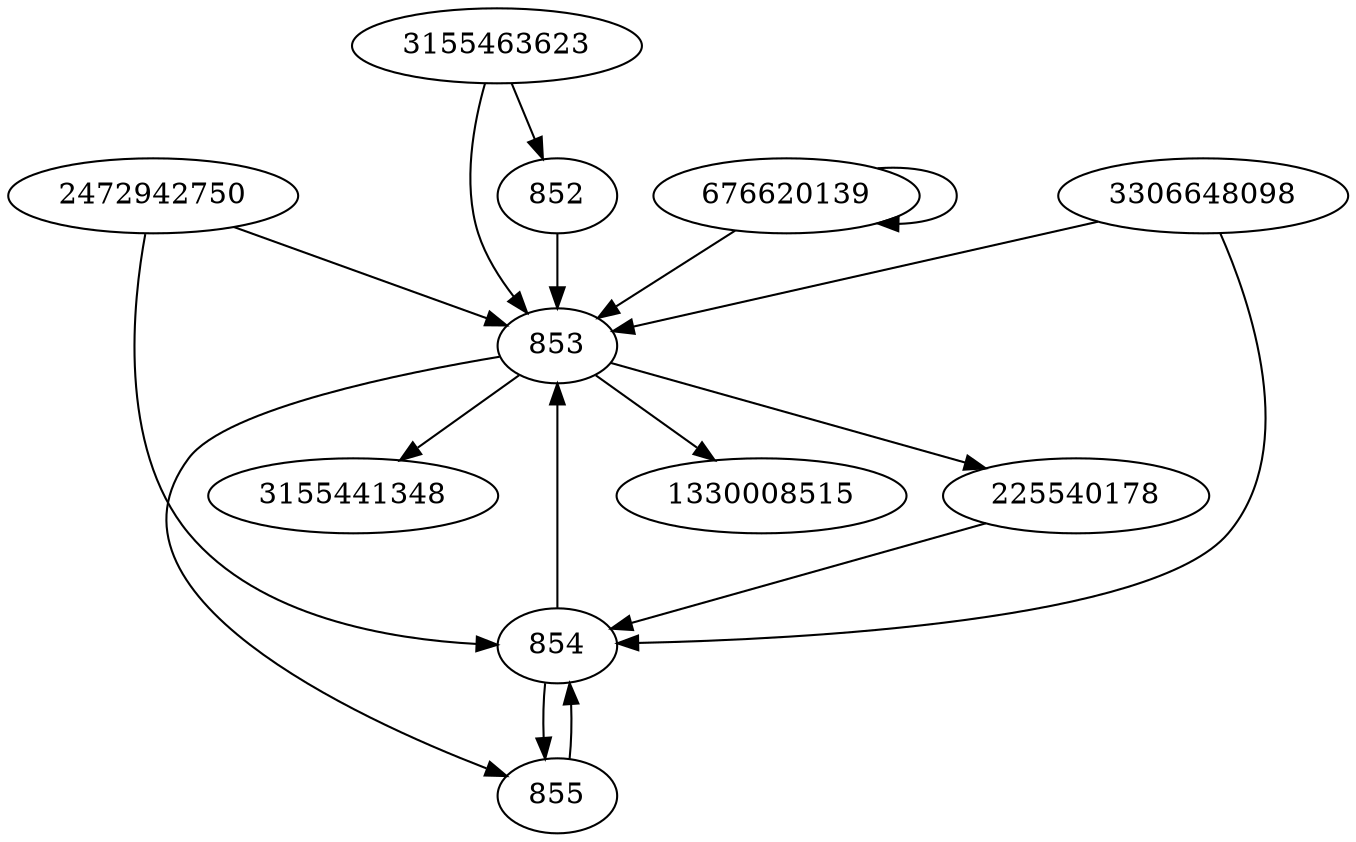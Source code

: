 digraph  {
3306648098;
1330008515;
3155441348;
3155463623;
676620139;
225540178;
852;
853;
854;
855;
2472942750;
3306648098 -> 853;
3306648098 -> 854;
3155463623 -> 852;
3155463623 -> 853;
676620139 -> 676620139;
676620139 -> 853;
225540178 -> 854;
852 -> 853;
853 -> 225540178;
853 -> 855;
853 -> 3155441348;
853 -> 1330008515;
854 -> 855;
854 -> 853;
855 -> 854;
2472942750 -> 853;
2472942750 -> 854;
}
